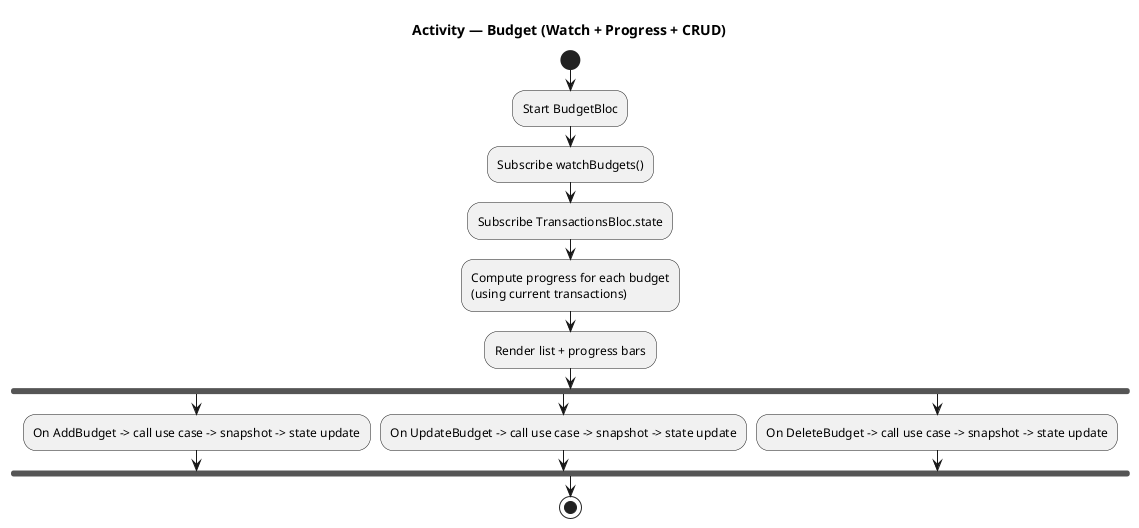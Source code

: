 @startuml
title Activity — Budget (Watch + Progress + CRUD)

start
:Start BudgetBloc;
:Subscribe watchBudgets();
:Subscribe TransactionsBloc.state;
:Compute progress for each budget\n(using current transactions);
:Render list + progress bars;

fork
  :On AddBudget -> call use case -> snapshot -> state update;
fork again
  :On UpdateBudget -> call use case -> snapshot -> state update;
fork again
  :On DeleteBudget -> call use case -> snapshot -> state update;
end fork

stop
@enduml
